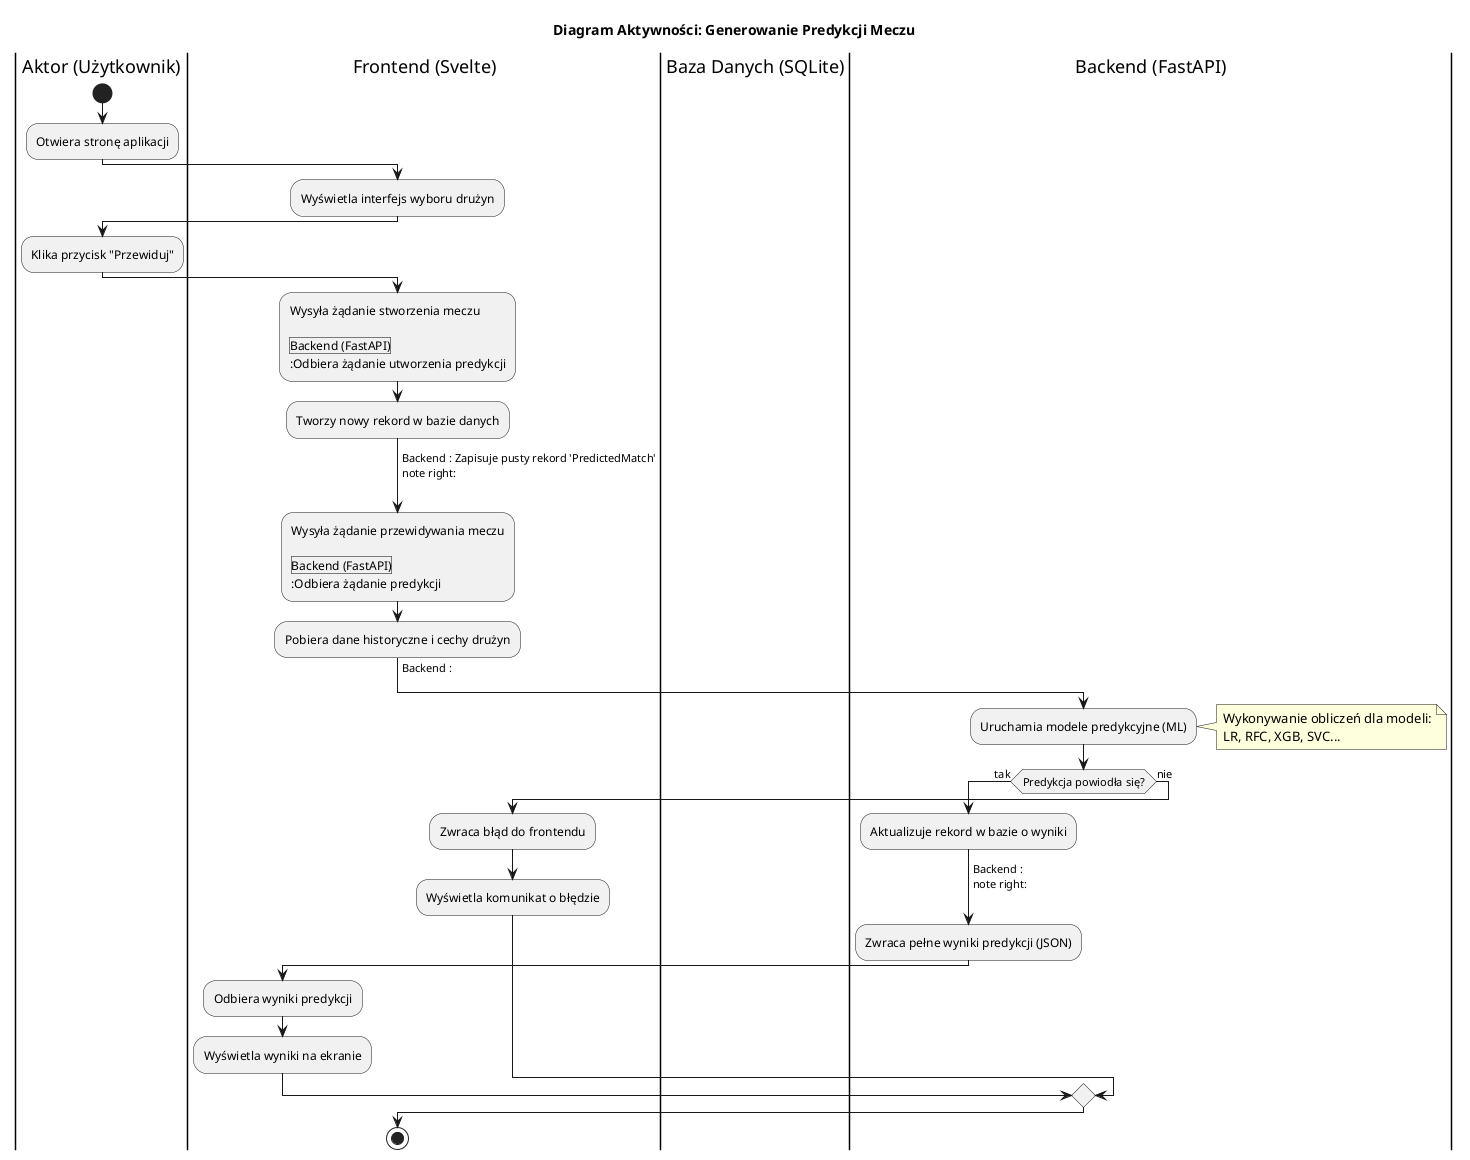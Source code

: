 @startuml
title Diagram Aktywności: Generowanie Predykcji Meczu

|Aktor (Użytkownik)|
start
:Otwiera stronę aplikacji;

|Frontend (Svelte)|
:Wyświetla interfejs wyboru drużyn;

|Aktor (Użytkownik)|
:Klika przycisk "Przewiduj";

|Frontend (Svelte)|
:Wysyła żądanie stworzenia meczu

|Backend (FastAPI)|
:Odbiera żądanie utworzenia predykcji;
:Tworzy nowy rekord w bazie danych;

|Baza Danych (SQLite)|
-> Backend : Zapisuje pusty rekord 'PredictedMatch'
note right:
;

|Frontend (Svelte)|
:Wysyła żądanie przewidywania meczu

|Backend (FastAPI)|
:Odbiera żądanie predykcji;
:Pobiera dane historyczne i cechy drużyn;

|Baza Danych (SQLite)|
-> Backend :
;
|Backend (FastAPI)|
:Uruchamia modele predykcyjne (ML);
note right: Wykonywanie obliczeń dla modeli:\nLR, RFC, XGB, SVC...
if (Predykcja powiodła się?) then (tak)
    :Aktualizuje rekord w bazie o wyniki;
    
    |Baza Danych (SQLite)|
    -> Backend :
    note right: 
    ;
    |Backend (FastAPI)|
    :Zwraca pełne wyniki predykcji (JSON);

    |Frontend (Svelte)|
    :Odbiera wyniki predykcji;
    :Wyświetla wyniki na ekranie;


else (nie)
    :Zwraca błąd do frontendu;
    
    |Frontend (Svelte)|
    :Wyświetla komunikat o błędzie;
    
endif
stop

@enduml